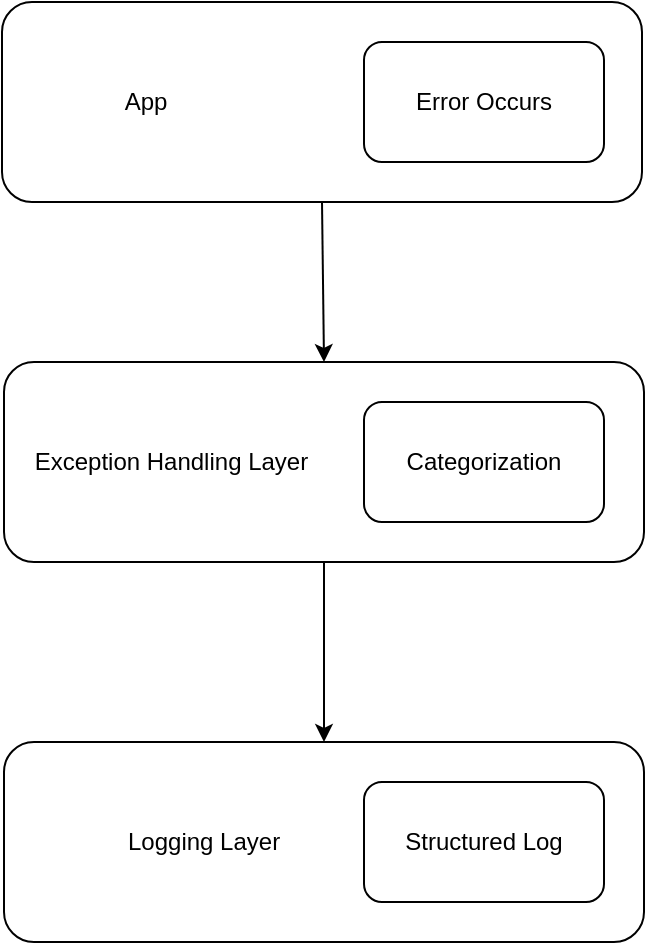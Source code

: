 <mxfile version="23.0.2" type="device">
  <diagram name="Página-1" id="vHO0kH14T5Oq0fkBVf6G">
    <mxGraphModel dx="2110" dy="1022" grid="1" gridSize="10" guides="1" tooltips="1" connect="1" arrows="1" fold="1" page="1" pageScale="1" pageWidth="827" pageHeight="1169" math="0" shadow="0">
      <root>
        <mxCell id="0" />
        <mxCell id="1" parent="0" />
        <mxCell id="YGKJjiZXWerhr1cPiJhv-4" value="&amp;nbsp; &amp;nbsp; &amp;nbsp; &amp;nbsp; &amp;nbsp; &amp;nbsp; &amp;nbsp; &amp;nbsp; &amp;nbsp; App" style="rounded=1;whiteSpace=wrap;html=1;align=left;" vertex="1" parent="1">
          <mxGeometry x="253" y="100" width="320" height="100" as="geometry" />
        </mxCell>
        <mxCell id="YGKJjiZXWerhr1cPiJhv-1" value="Error Occurs" style="rounded=1;whiteSpace=wrap;html=1;" vertex="1" parent="1">
          <mxGeometry x="434" y="120" width="120" height="60" as="geometry" />
        </mxCell>
        <mxCell id="YGKJjiZXWerhr1cPiJhv-5" value="&amp;nbsp; &amp;nbsp; Exception Handling Layer" style="rounded=1;whiteSpace=wrap;html=1;align=left;" vertex="1" parent="1">
          <mxGeometry x="254" y="280" width="320" height="100" as="geometry" />
        </mxCell>
        <mxCell id="YGKJjiZXWerhr1cPiJhv-6" value="Categorization" style="rounded=1;whiteSpace=wrap;html=1;" vertex="1" parent="1">
          <mxGeometry x="434" y="300" width="120" height="60" as="geometry" />
        </mxCell>
        <mxCell id="YGKJjiZXWerhr1cPiJhv-7" value="&amp;nbsp; &amp;nbsp; &amp;nbsp; &amp;nbsp; &amp;nbsp; &amp;nbsp; &amp;nbsp; &amp;nbsp; &amp;nbsp; Logging Layer" style="rounded=1;whiteSpace=wrap;html=1;align=left;" vertex="1" parent="1">
          <mxGeometry x="254" y="470" width="320" height="100" as="geometry" />
        </mxCell>
        <mxCell id="YGKJjiZXWerhr1cPiJhv-8" value="Structured Log" style="rounded=1;whiteSpace=wrap;html=1;" vertex="1" parent="1">
          <mxGeometry x="434" y="490" width="120" height="60" as="geometry" />
        </mxCell>
        <mxCell id="YGKJjiZXWerhr1cPiJhv-9" value="" style="endArrow=classic;html=1;rounded=0;exitX=0.5;exitY=1;exitDx=0;exitDy=0;entryX=0.5;entryY=0;entryDx=0;entryDy=0;" edge="1" parent="1" source="YGKJjiZXWerhr1cPiJhv-4" target="YGKJjiZXWerhr1cPiJhv-5">
          <mxGeometry width="50" height="50" relative="1" as="geometry">
            <mxPoint x="170" y="290" as="sourcePoint" />
            <mxPoint x="220" y="240" as="targetPoint" />
          </mxGeometry>
        </mxCell>
        <mxCell id="YGKJjiZXWerhr1cPiJhv-10" value="" style="endArrow=classic;html=1;rounded=0;exitX=0.5;exitY=1;exitDx=0;exitDy=0;" edge="1" parent="1" source="YGKJjiZXWerhr1cPiJhv-5" target="YGKJjiZXWerhr1cPiJhv-7">
          <mxGeometry width="50" height="50" relative="1" as="geometry">
            <mxPoint x="110" y="470" as="sourcePoint" />
            <mxPoint x="160" y="420" as="targetPoint" />
          </mxGeometry>
        </mxCell>
      </root>
    </mxGraphModel>
  </diagram>
</mxfile>
